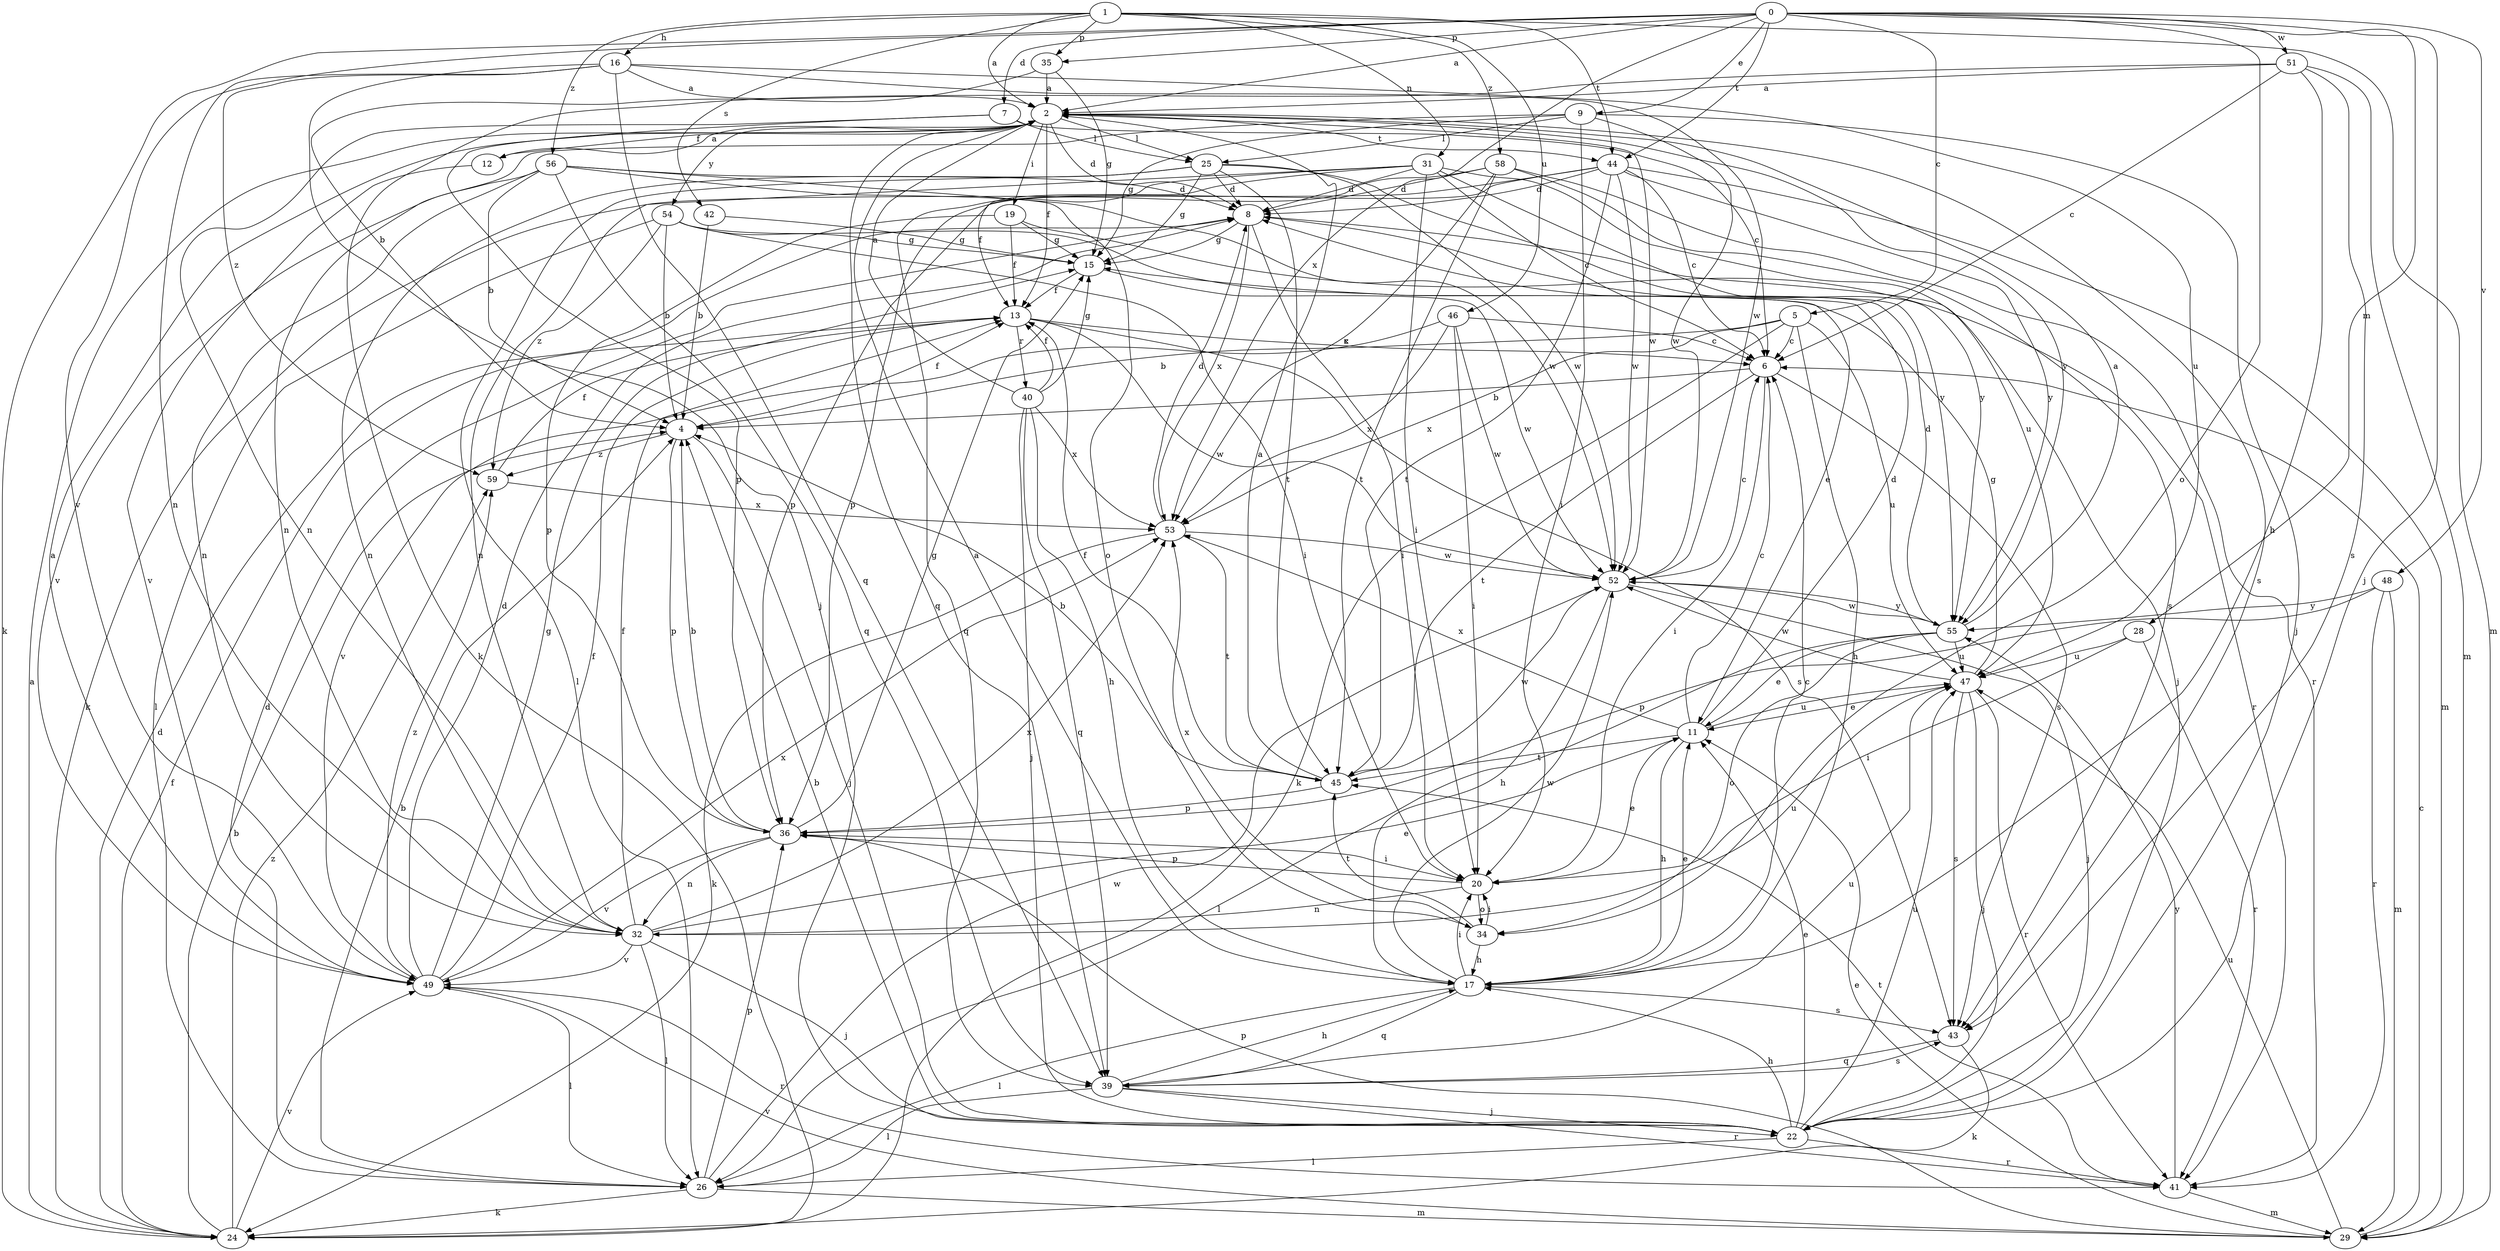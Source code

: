 strict digraph  {
0;
1;
2;
4;
5;
6;
7;
8;
9;
11;
12;
13;
15;
16;
17;
19;
20;
22;
24;
25;
26;
28;
29;
31;
32;
34;
35;
36;
39;
40;
41;
42;
43;
44;
45;
46;
47;
48;
49;
51;
52;
53;
54;
55;
56;
58;
59;
0 -> 2  [label=a];
0 -> 5  [label=c];
0 -> 7  [label=d];
0 -> 9  [label=e];
0 -> 22  [label=j];
0 -> 24  [label=k];
0 -> 28  [label=m];
0 -> 34  [label=o];
0 -> 35  [label=p];
0 -> 44  [label=t];
0 -> 48  [label=v];
0 -> 49  [label=v];
0 -> 51  [label=w];
0 -> 53  [label=x];
1 -> 2  [label=a];
1 -> 16  [label=h];
1 -> 29  [label=m];
1 -> 31  [label=n];
1 -> 35  [label=p];
1 -> 42  [label=s];
1 -> 44  [label=t];
1 -> 46  [label=u];
1 -> 56  [label=z];
1 -> 58  [label=z];
2 -> 8  [label=d];
2 -> 12  [label=f];
2 -> 13  [label=f];
2 -> 19  [label=i];
2 -> 25  [label=l];
2 -> 39  [label=q];
2 -> 43  [label=s];
2 -> 44  [label=t];
2 -> 52  [label=w];
2 -> 54  [label=y];
2 -> 55  [label=y];
4 -> 13  [label=f];
4 -> 22  [label=j];
4 -> 36  [label=p];
4 -> 59  [label=z];
5 -> 4  [label=b];
5 -> 6  [label=c];
5 -> 17  [label=h];
5 -> 24  [label=k];
5 -> 47  [label=u];
5 -> 53  [label=x];
6 -> 4  [label=b];
6 -> 20  [label=i];
6 -> 43  [label=s];
6 -> 45  [label=t];
7 -> 6  [label=c];
7 -> 25  [label=l];
7 -> 32  [label=n];
7 -> 36  [label=p];
8 -> 15  [label=g];
8 -> 20  [label=i];
8 -> 22  [label=j];
8 -> 53  [label=x];
9 -> 15  [label=g];
9 -> 20  [label=i];
9 -> 22  [label=j];
9 -> 25  [label=l];
9 -> 32  [label=n];
9 -> 52  [label=w];
11 -> 6  [label=c];
11 -> 8  [label=d];
11 -> 17  [label=h];
11 -> 45  [label=t];
11 -> 47  [label=u];
11 -> 53  [label=x];
12 -> 2  [label=a];
12 -> 49  [label=v];
13 -> 6  [label=c];
13 -> 40  [label=r];
13 -> 43  [label=s];
13 -> 52  [label=w];
15 -> 13  [label=f];
15 -> 52  [label=w];
16 -> 2  [label=a];
16 -> 22  [label=j];
16 -> 32  [label=n];
16 -> 39  [label=q];
16 -> 47  [label=u];
16 -> 52  [label=w];
16 -> 59  [label=z];
17 -> 2  [label=a];
17 -> 6  [label=c];
17 -> 11  [label=e];
17 -> 20  [label=i];
17 -> 26  [label=l];
17 -> 39  [label=q];
17 -> 43  [label=s];
17 -> 52  [label=w];
19 -> 13  [label=f];
19 -> 15  [label=g];
19 -> 36  [label=p];
19 -> 41  [label=r];
20 -> 11  [label=e];
20 -> 32  [label=n];
20 -> 34  [label=o];
20 -> 36  [label=p];
22 -> 4  [label=b];
22 -> 11  [label=e];
22 -> 17  [label=h];
22 -> 26  [label=l];
22 -> 41  [label=r];
22 -> 47  [label=u];
24 -> 2  [label=a];
24 -> 4  [label=b];
24 -> 8  [label=d];
24 -> 13  [label=f];
24 -> 49  [label=v];
24 -> 59  [label=z];
25 -> 8  [label=d];
25 -> 15  [label=g];
25 -> 26  [label=l];
25 -> 32  [label=n];
25 -> 45  [label=t];
25 -> 52  [label=w];
25 -> 55  [label=y];
26 -> 4  [label=b];
26 -> 8  [label=d];
26 -> 24  [label=k];
26 -> 29  [label=m];
26 -> 36  [label=p];
26 -> 52  [label=w];
28 -> 20  [label=i];
28 -> 41  [label=r];
28 -> 47  [label=u];
29 -> 6  [label=c];
29 -> 11  [label=e];
29 -> 36  [label=p];
29 -> 47  [label=u];
29 -> 49  [label=v];
31 -> 6  [label=c];
31 -> 8  [label=d];
31 -> 13  [label=f];
31 -> 20  [label=i];
31 -> 32  [label=n];
31 -> 39  [label=q];
31 -> 47  [label=u];
31 -> 55  [label=y];
32 -> 11  [label=e];
32 -> 13  [label=f];
32 -> 22  [label=j];
32 -> 26  [label=l];
32 -> 47  [label=u];
32 -> 49  [label=v];
32 -> 53  [label=x];
34 -> 17  [label=h];
34 -> 20  [label=i];
34 -> 45  [label=t];
34 -> 53  [label=x];
35 -> 2  [label=a];
35 -> 4  [label=b];
35 -> 15  [label=g];
36 -> 4  [label=b];
36 -> 15  [label=g];
36 -> 20  [label=i];
36 -> 32  [label=n];
36 -> 49  [label=v];
39 -> 17  [label=h];
39 -> 22  [label=j];
39 -> 26  [label=l];
39 -> 41  [label=r];
39 -> 43  [label=s];
39 -> 47  [label=u];
40 -> 2  [label=a];
40 -> 13  [label=f];
40 -> 15  [label=g];
40 -> 17  [label=h];
40 -> 22  [label=j];
40 -> 39  [label=q];
40 -> 53  [label=x];
41 -> 29  [label=m];
41 -> 45  [label=t];
41 -> 55  [label=y];
42 -> 4  [label=b];
42 -> 15  [label=g];
43 -> 24  [label=k];
43 -> 39  [label=q];
44 -> 6  [label=c];
44 -> 8  [label=d];
44 -> 24  [label=k];
44 -> 29  [label=m];
44 -> 36  [label=p];
44 -> 45  [label=t];
44 -> 52  [label=w];
44 -> 55  [label=y];
45 -> 2  [label=a];
45 -> 4  [label=b];
45 -> 13  [label=f];
45 -> 36  [label=p];
45 -> 52  [label=w];
46 -> 6  [label=c];
46 -> 20  [label=i];
46 -> 49  [label=v];
46 -> 52  [label=w];
46 -> 53  [label=x];
47 -> 11  [label=e];
47 -> 15  [label=g];
47 -> 22  [label=j];
47 -> 41  [label=r];
47 -> 43  [label=s];
47 -> 52  [label=w];
48 -> 29  [label=m];
48 -> 36  [label=p];
48 -> 41  [label=r];
48 -> 55  [label=y];
49 -> 2  [label=a];
49 -> 8  [label=d];
49 -> 13  [label=f];
49 -> 15  [label=g];
49 -> 26  [label=l];
49 -> 41  [label=r];
49 -> 53  [label=x];
49 -> 59  [label=z];
51 -> 2  [label=a];
51 -> 6  [label=c];
51 -> 17  [label=h];
51 -> 24  [label=k];
51 -> 29  [label=m];
51 -> 43  [label=s];
52 -> 6  [label=c];
52 -> 17  [label=h];
52 -> 22  [label=j];
52 -> 55  [label=y];
53 -> 8  [label=d];
53 -> 24  [label=k];
53 -> 45  [label=t];
53 -> 52  [label=w];
54 -> 4  [label=b];
54 -> 11  [label=e];
54 -> 15  [label=g];
54 -> 20  [label=i];
54 -> 26  [label=l];
54 -> 59  [label=z];
55 -> 2  [label=a];
55 -> 8  [label=d];
55 -> 11  [label=e];
55 -> 26  [label=l];
55 -> 34  [label=o];
55 -> 47  [label=u];
55 -> 52  [label=w];
56 -> 4  [label=b];
56 -> 8  [label=d];
56 -> 32  [label=n];
56 -> 34  [label=o];
56 -> 39  [label=q];
56 -> 49  [label=v];
56 -> 52  [label=w];
58 -> 8  [label=d];
58 -> 36  [label=p];
58 -> 41  [label=r];
58 -> 43  [label=s];
58 -> 45  [label=t];
58 -> 53  [label=x];
59 -> 13  [label=f];
59 -> 53  [label=x];
}
